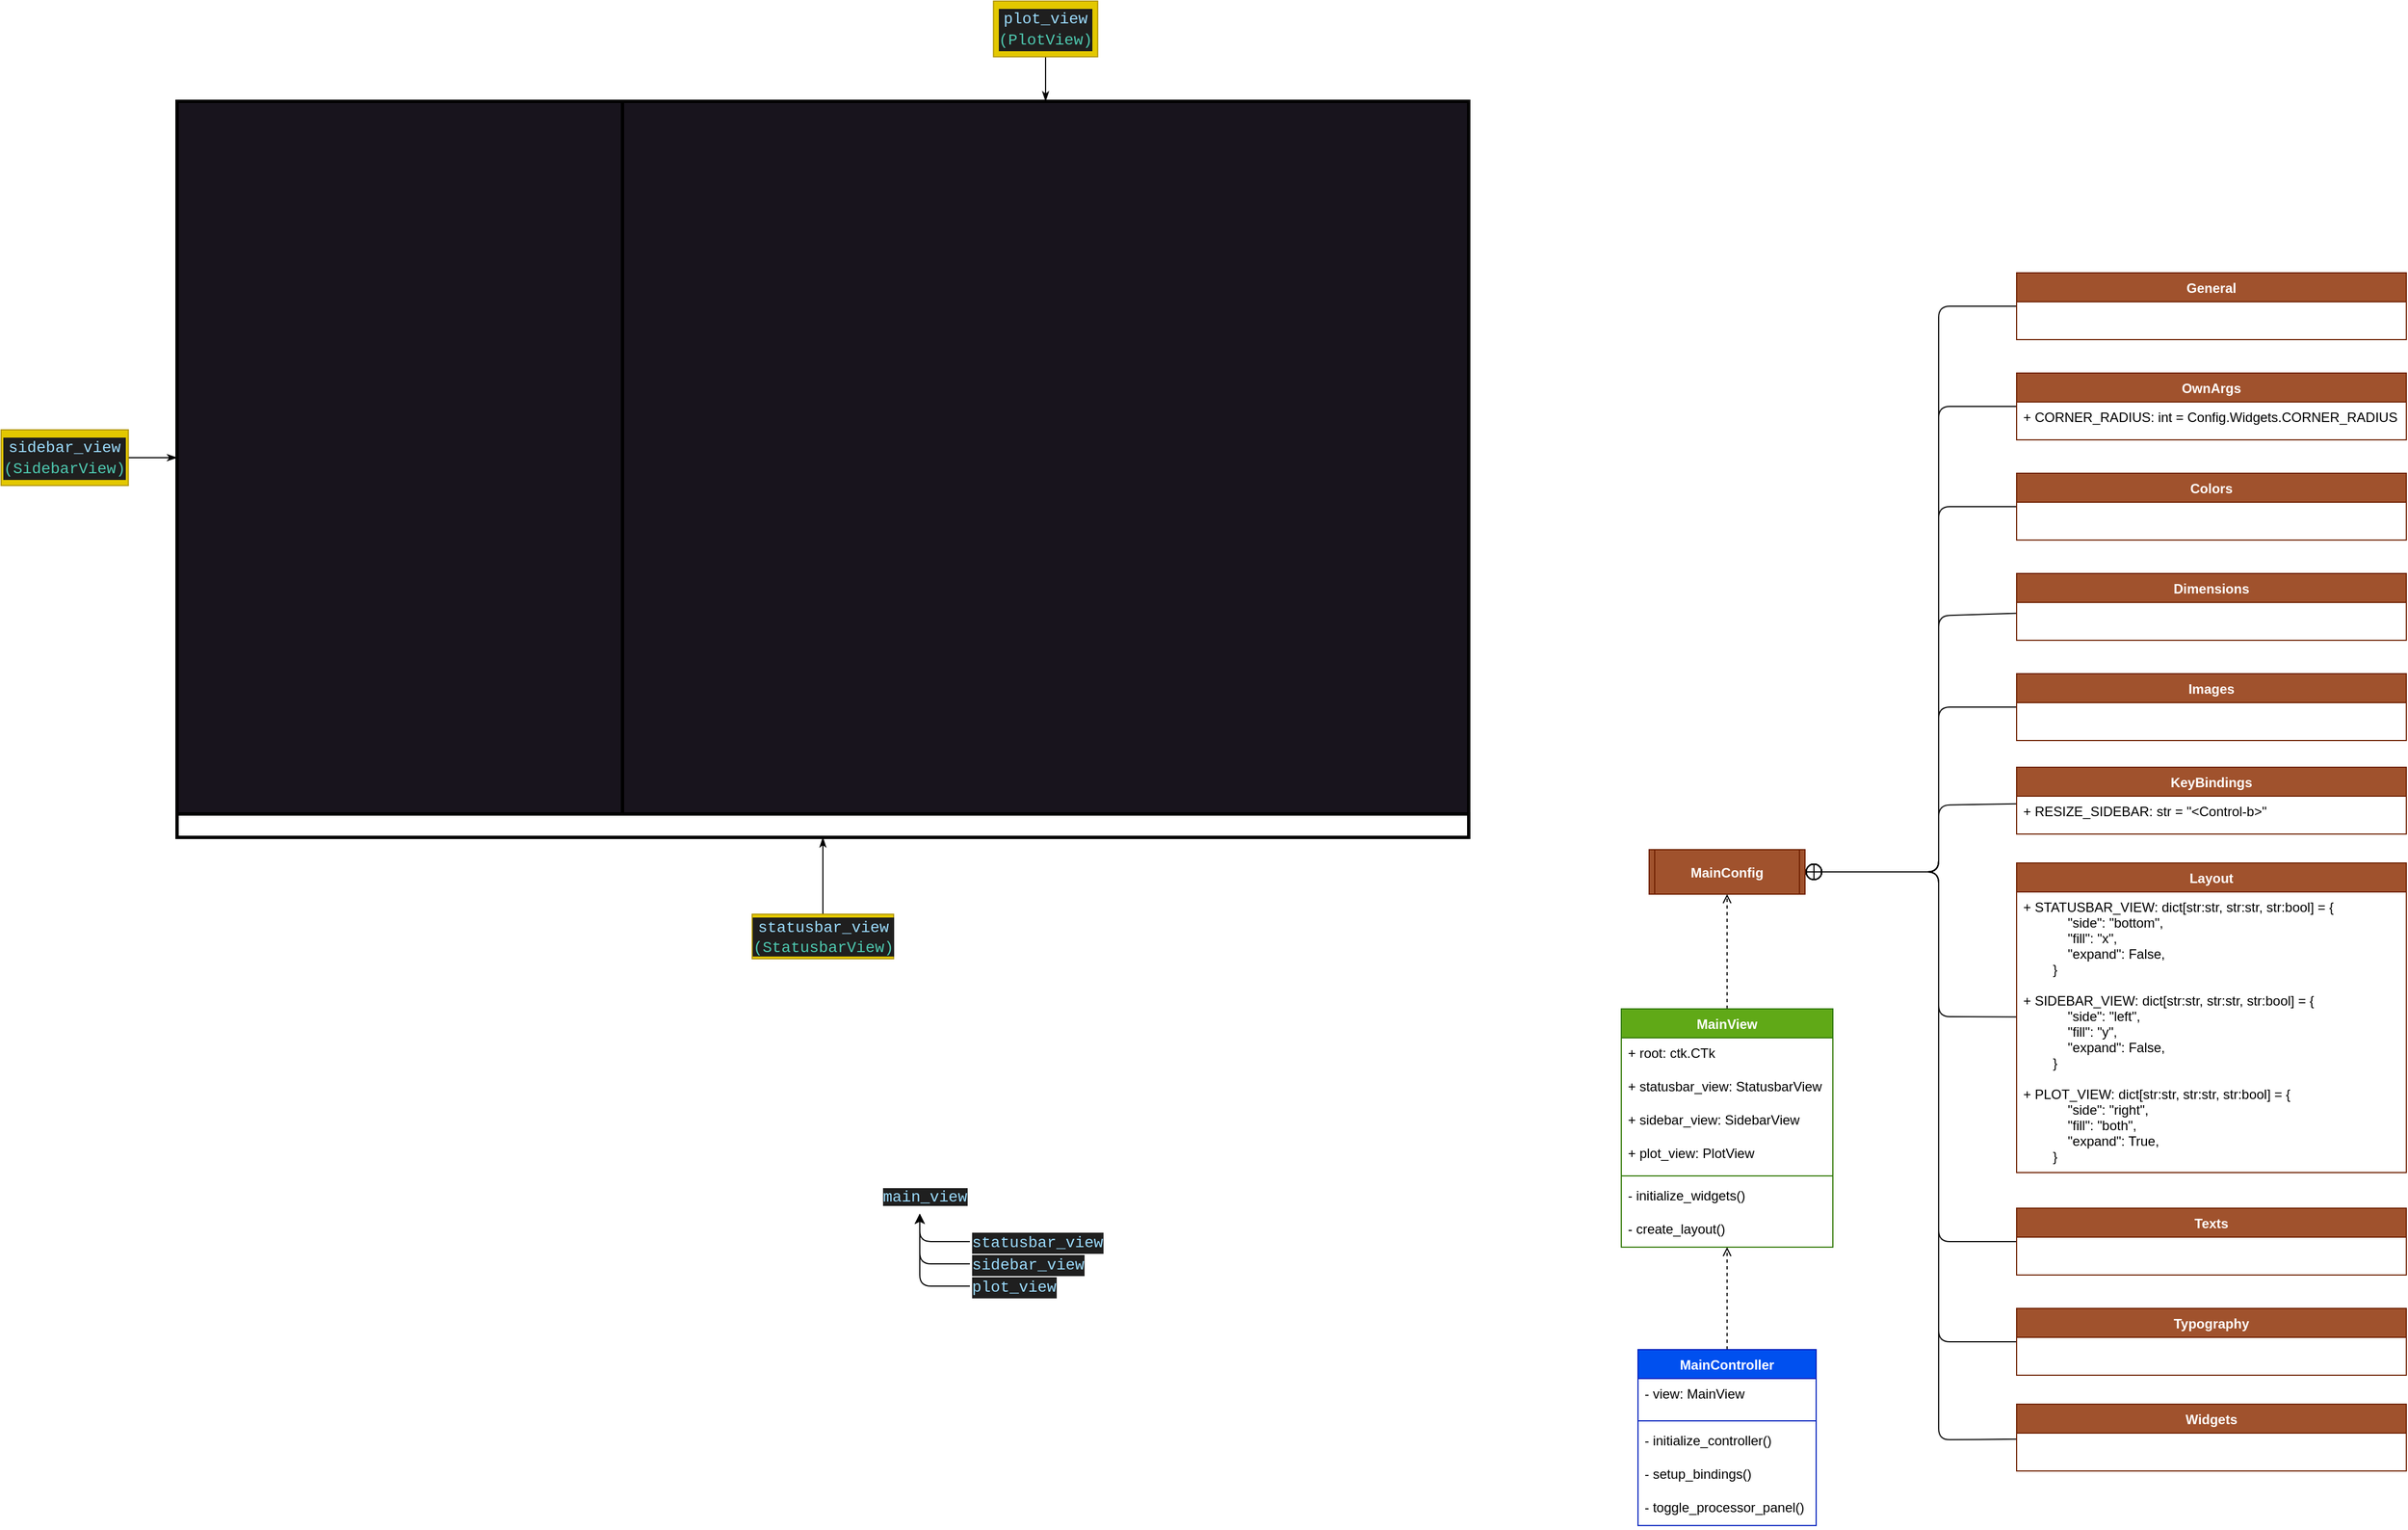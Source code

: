 <mxfile>
    <diagram id="l4zMnrNMG4q-m6INPWq-" name="Page-1">
        <mxGraphModel dx="9788" dy="-8769" grid="1" gridSize="10" guides="1" tooltips="1" connect="1" arrows="1" fold="1" page="1" pageScale="1" pageWidth="1169" pageHeight="827" math="0" shadow="0">
            <root>
                <mxCell id="0"/>
                <mxCell id="1" parent="0"/>
                <mxCell id="2" value="" style="rounded=0;whiteSpace=wrap;html=1;fillColor=#18141D;" parent="1" vertex="1">
                    <mxGeometry x="-9162" y="9187" width="1160" height="661" as="geometry"/>
                </mxCell>
                <mxCell id="3" value="" style="rounded=0;whiteSpace=wrap;html=1;strokeWidth=3;" parent="1" vertex="1">
                    <mxGeometry x="-9162" y="9827" width="1160" height="21" as="geometry"/>
                </mxCell>
                <mxCell id="6" value="" style="rounded=0;whiteSpace=wrap;html=1;fillColor=#18141D;strokeWidth=3;" parent="1" vertex="1">
                    <mxGeometry x="-9162" y="9187" width="400" height="640" as="geometry"/>
                </mxCell>
                <mxCell id="47" style="edgeStyle=none;html=1;entryX=0;entryY=0.5;entryDx=0;entryDy=0;startArrow=none;startFill=0;endArrow=classicThin;endFill=1;" parent="1" source="48" edge="1">
                    <mxGeometry relative="1" as="geometry">
                        <mxPoint x="-9162" y="9507" as="targetPoint"/>
                    </mxGeometry>
                </mxCell>
                <mxCell id="48" value="&lt;div style=&quot;color: rgb(204, 204, 204); background-color: rgb(31, 31, 31); font-family: Consolas, &amp;quot;Courier New&amp;quot;, monospace; font-weight: normal; font-size: 14px; line-height: 19px;&quot;&gt;&lt;div style=&quot;line-height: 19px;&quot;&gt;&lt;div style=&quot;line-height: 19px;&quot;&gt;&lt;div style=&quot;line-height: 19px;&quot;&gt;&lt;div style=&quot;line-height: 19px;&quot;&gt;&lt;div style=&quot;line-height: 19px;&quot;&gt;&lt;span style=&quot;color: #9cdcfe;&quot;&gt;sidebar_view&lt;/span&gt;&lt;/div&gt;&lt;/div&gt;&lt;div style=&quot;line-height: 19px;&quot;&gt;&lt;span style=&quot;color: #4ec9b0;&quot;&gt;(&lt;/span&gt;&lt;span style=&quot;color: rgb(78, 201, 176);&quot;&gt;SidebarView&lt;/span&gt;&lt;span style=&quot;color: rgb(78, 201, 176);&quot;&gt;)&lt;/span&gt;&lt;br&gt;&lt;/div&gt;&lt;/div&gt;&lt;/div&gt;&lt;/div&gt;&lt;/div&gt;" style="text;whiteSpace=wrap;html=1;align=center;fillColor=#e3c800;fontColor=#000000;strokeColor=#B09500;" parent="1" vertex="1">
                    <mxGeometry x="-9320" y="9482" width="114.25" height="50" as="geometry"/>
                </mxCell>
                <mxCell id="49" style="edgeStyle=none;html=1;entryX=0.5;entryY=1;entryDx=0;entryDy=0;startArrow=none;startFill=0;endArrow=classicThin;endFill=1;" parent="1" source="50" target="3" edge="1">
                    <mxGeometry relative="1" as="geometry"/>
                </mxCell>
                <mxCell id="50" value="&lt;div style=&quot;color: rgb(204, 204, 204); background-color: rgb(31, 31, 31); font-family: Consolas, &amp;quot;Courier New&amp;quot;, monospace; font-size: 14px; line-height: 19px;&quot;&gt;&lt;span style=&quot;color: #9cdcfe;&quot;&gt;statusbar_view&lt;/span&gt;&lt;/div&gt;&lt;span style=&quot;color: rgb(78, 201, 176); font-family: Consolas, &amp;quot;Courier New&amp;quot;, monospace; font-size: 14px; background-color: rgb(31, 31, 31);&quot;&gt;(&lt;/span&gt;&lt;span style=&quot;color: rgb(78, 201, 176); background-color: rgb(31, 31, 31); font-family: Consolas, &amp;quot;Courier New&amp;quot;, monospace; font-size: 14px;&quot;&gt;StatusbarView)&lt;/span&gt;&lt;span style=&quot;color: rgb(78, 201, 176); font-family: Consolas, &amp;quot;Courier New&amp;quot;, monospace; font-size: 14px; background-color: rgb(31, 31, 31);&quot;&gt;&lt;br&gt;&lt;/span&gt;" style="text;html=1;strokeColor=#B09500;fillColor=#e3c800;align=center;verticalAlign=middle;whiteSpace=wrap;rounded=0;fontColor=#000000;" parent="1" vertex="1">
                    <mxGeometry x="-8645.5" y="9917" width="127" height="40" as="geometry"/>
                </mxCell>
                <mxCell id="51" value="" style="rounded=0;whiteSpace=wrap;html=1;fillColor=#18141D;strokeWidth=3;" parent="1" vertex="1">
                    <mxGeometry x="-8762" y="9187" width="759.98" height="640" as="geometry"/>
                </mxCell>
                <mxCell id="52" style="edgeStyle=none;html=1;entryX=0.5;entryY=0;entryDx=0;entryDy=0;startArrow=none;startFill=0;endArrow=classicThin;endFill=1;" parent="1" source="53" target="51" edge="1">
                    <mxGeometry relative="1" as="geometry"/>
                </mxCell>
                <mxCell id="53" value="&lt;div style=&quot;color: rgb(204, 204, 204); background-color: rgb(31, 31, 31); font-family: Consolas, &amp;quot;Courier New&amp;quot;, monospace; font-weight: normal; font-size: 14px; line-height: 19px;&quot;&gt;&lt;div style=&quot;line-height: 19px;&quot;&gt;&lt;div style=&quot;line-height: 19px;&quot;&gt;&lt;div style=&quot;line-height: 19px;&quot;&gt;&lt;div style=&quot;line-height: 19px;&quot;&gt;&lt;div style=&quot;line-height: 19px;&quot;&gt;&lt;div style=&quot;line-height: 19px;&quot;&gt;&lt;span style=&quot;color: #9cdcfe;&quot;&gt;plot_view&lt;/span&gt;&lt;/div&gt;&lt;/div&gt;&lt;/div&gt;&lt;div style=&quot;line-height: 19px;&quot;&gt;&lt;span style=&quot;color: #4ec9b0;&quot;&gt;(&lt;/span&gt;&lt;span style=&quot;color: rgb(78, 201, 176);&quot;&gt;PlotView&lt;/span&gt;&lt;span style=&quot;color: rgb(78, 201, 176);&quot;&gt;)&lt;/span&gt;&lt;br&gt;&lt;/div&gt;&lt;/div&gt;&lt;/div&gt;&lt;/div&gt;&lt;/div&gt;" style="text;whiteSpace=wrap;html=1;align=center;fillColor=#e3c800;fontColor=#000000;strokeColor=#B09500;" parent="1" vertex="1">
                    <mxGeometry x="-8428.8" y="9097" width="93.57" height="50" as="geometry"/>
                </mxCell>
                <mxCell id="69" value="&lt;span style=&quot;color: rgb(156, 220, 254); font-family: Consolas, &amp;quot;Courier New&amp;quot;, monospace; font-size: 14px; text-align: center; background-color: rgb(31, 31, 31);&quot;&gt;main_view&lt;/span&gt;" style="text;whiteSpace=wrap;html=1;" parent="1" vertex="1">
                    <mxGeometry x="-8530" y="10156" width="70" height="30" as="geometry"/>
                </mxCell>
                <mxCell id="70" style="edgeStyle=none;html=1;entryX=0.5;entryY=1;entryDx=0;entryDy=0;" parent="1" source="71" target="69" edge="1">
                    <mxGeometry relative="1" as="geometry">
                        <Array as="points">
                            <mxPoint x="-8495" y="10211"/>
                        </Array>
                    </mxGeometry>
                </mxCell>
                <mxCell id="71" value="&lt;div style=&quot;color: rgb(204, 204, 204); background-color: rgb(31, 31, 31); font-family: Consolas, &amp;quot;Courier New&amp;quot;, monospace; font-size: 14px; line-height: 19px;&quot;&gt;&lt;span style=&quot;color: #9cdcfe;&quot;&gt;statusbar_view&lt;/span&gt;&lt;/div&gt;" style="text;whiteSpace=wrap;html=1;" parent="1" vertex="1">
                    <mxGeometry x="-8450" y="10196" width="120" height="30" as="geometry"/>
                </mxCell>
                <mxCell id="73" style="edgeStyle=none;html=1;entryX=0.5;entryY=1;entryDx=0;entryDy=0;" parent="1" source="72" target="69" edge="1">
                    <mxGeometry relative="1" as="geometry">
                        <Array as="points">
                            <mxPoint x="-8495" y="10231"/>
                        </Array>
                    </mxGeometry>
                </mxCell>
                <mxCell id="72" value="&lt;div style=&quot;color: rgb(204, 204, 204); background-color: rgb(31, 31, 31); font-family: Consolas, &amp;quot;Courier New&amp;quot;, monospace; font-weight: normal; font-size: 14px; line-height: 19px;&quot;&gt;&lt;div&gt;&lt;span style=&quot;color: #9cdcfe;&quot;&gt;sidebar_view&lt;/span&gt;&lt;/div&gt;&lt;/div&gt;" style="text;whiteSpace=wrap;html=1;" parent="1" vertex="1">
                    <mxGeometry x="-8450" y="10216" width="100" height="30" as="geometry"/>
                </mxCell>
                <mxCell id="75" style="edgeStyle=none;html=1;entryX=0.5;entryY=1;entryDx=0;entryDy=0;" parent="1" source="74" target="69" edge="1">
                    <mxGeometry relative="1" as="geometry">
                        <Array as="points">
                            <mxPoint x="-8495" y="10251"/>
                        </Array>
                    </mxGeometry>
                </mxCell>
                <mxCell id="74" value="&lt;div style=&quot;color: rgb(204, 204, 204); background-color: rgb(31, 31, 31); font-family: Consolas, &amp;quot;Courier New&amp;quot;, monospace; font-weight: normal; font-size: 14px; line-height: 19px;&quot;&gt;&lt;div&gt;&lt;span style=&quot;color: #9cdcfe;&quot;&gt;plot_view&lt;/span&gt;&lt;/div&gt;&lt;/div&gt;" style="text;whiteSpace=wrap;html=1;" parent="1" vertex="1">
                    <mxGeometry x="-8450" y="10236" width="70" height="30" as="geometry"/>
                </mxCell>
                <mxCell id="144" style="edgeStyle=none;html=1;endArrow=open;endFill=0;dashed=1;" parent="1" source="76" target="82" edge="1">
                    <mxGeometry relative="1" as="geometry"/>
                </mxCell>
                <mxCell id="76" value="MainController" style="swimlane;fontStyle=1;align=center;verticalAlign=top;childLayout=stackLayout;horizontal=1;startSize=26;horizontalStack=0;resizeParent=1;resizeParentMax=0;resizeLast=0;collapsible=1;marginBottom=0;rounded=0;fillColor=#0050ef;fontColor=#ffffff;strokeColor=#001DBC;" parent="1" vertex="1">
                    <mxGeometry x="-7850" y="10308" width="160" height="158" as="geometry"/>
                </mxCell>
                <mxCell id="77" value="- view: MainView" style="text;strokeColor=none;fillColor=none;align=left;verticalAlign=top;spacingLeft=4;spacingRight=4;overflow=hidden;rotatable=0;points=[[0,0.5],[1,0.5]];portConstraint=eastwest;rounded=0;" parent="76" vertex="1">
                    <mxGeometry y="26" width="160" height="34" as="geometry"/>
                </mxCell>
                <mxCell id="78" value="" style="line;strokeWidth=1;fillColor=none;align=left;verticalAlign=middle;spacingTop=-1;spacingLeft=3;spacingRight=3;rotatable=0;labelPosition=right;points=[];portConstraint=eastwest;strokeColor=inherit;rounded=0;" parent="76" vertex="1">
                    <mxGeometry y="60" width="160" height="8" as="geometry"/>
                </mxCell>
                <mxCell id="79" value="- initialize_controller()" style="text;strokeColor=none;fillColor=none;align=left;verticalAlign=top;spacingLeft=4;spacingRight=4;overflow=hidden;rotatable=0;points=[[0,0.5],[1,0.5]];portConstraint=eastwest;rounded=0;" parent="76" vertex="1">
                    <mxGeometry y="68" width="160" height="30" as="geometry"/>
                </mxCell>
                <mxCell id="80" value="- setup_bindings()" style="text;strokeColor=none;fillColor=none;align=left;verticalAlign=top;spacingLeft=4;spacingRight=4;overflow=hidden;rotatable=0;points=[[0,0.5],[1,0.5]];portConstraint=eastwest;rounded=0;" parent="76" vertex="1">
                    <mxGeometry y="98" width="160" height="30" as="geometry"/>
                </mxCell>
                <mxCell id="81" value="- toggle_processor_panel()" style="text;strokeColor=none;fillColor=none;align=left;verticalAlign=top;spacingLeft=4;spacingRight=4;overflow=hidden;rotatable=0;points=[[0,0.5],[1,0.5]];portConstraint=eastwest;rounded=0;" parent="76" vertex="1">
                    <mxGeometry y="128" width="160" height="30" as="geometry"/>
                </mxCell>
                <mxCell id="145" style="edgeStyle=none;html=1;dashed=1;endArrow=open;endFill=0;" parent="1" source="82" target="97" edge="1">
                    <mxGeometry relative="1" as="geometry"/>
                </mxCell>
                <mxCell id="82" value="MainView" style="swimlane;fontStyle=1;align=center;verticalAlign=top;childLayout=stackLayout;horizontal=1;startSize=26;horizontalStack=0;resizeParent=1;resizeParentMax=0;resizeLast=0;collapsible=1;marginBottom=0;rounded=0;fillColor=#60a917;fontColor=#ffffff;strokeColor=#2D7600;" parent="1" vertex="1">
                    <mxGeometry x="-7865" y="10002" width="190" height="214" as="geometry"/>
                </mxCell>
                <mxCell id="83" value="+ root: ctk.CTk" style="text;strokeColor=none;fillColor=none;align=left;verticalAlign=top;spacingLeft=4;spacingRight=4;overflow=hidden;rotatable=0;points=[[0,0.5],[1,0.5]];portConstraint=eastwest;rounded=0;" parent="82" vertex="1">
                    <mxGeometry y="26" width="190" height="30" as="geometry"/>
                </mxCell>
                <mxCell id="84" value="+ statusbar_view: StatusbarView" style="text;strokeColor=none;fillColor=none;align=left;verticalAlign=top;spacingLeft=4;spacingRight=4;overflow=hidden;rotatable=0;points=[[0,0.5],[1,0.5]];portConstraint=eastwest;rounded=0;" parent="82" vertex="1">
                    <mxGeometry y="56" width="190" height="30" as="geometry"/>
                </mxCell>
                <mxCell id="85" value="+ sidebar_view: SidebarView" style="text;strokeColor=none;fillColor=none;align=left;verticalAlign=top;spacingLeft=4;spacingRight=4;overflow=hidden;rotatable=0;points=[[0,0.5],[1,0.5]];portConstraint=eastwest;rounded=0;" parent="82" vertex="1">
                    <mxGeometry y="86" width="190" height="30" as="geometry"/>
                </mxCell>
                <mxCell id="86" value="+ plot_view: PlotView" style="text;strokeColor=none;fillColor=none;align=left;verticalAlign=top;spacingLeft=4;spacingRight=4;overflow=hidden;rotatable=0;points=[[0,0.5],[1,0.5]];portConstraint=eastwest;rounded=0;" parent="82" vertex="1">
                    <mxGeometry y="116" width="190" height="30" as="geometry"/>
                </mxCell>
                <mxCell id="87" value="" style="line;strokeWidth=1;fillColor=none;align=left;verticalAlign=middle;spacingTop=-1;spacingLeft=3;spacingRight=3;rotatable=0;labelPosition=right;points=[];portConstraint=eastwest;strokeColor=inherit;rounded=0;" parent="82" vertex="1">
                    <mxGeometry y="146" width="190" height="8" as="geometry"/>
                </mxCell>
                <mxCell id="88" value="- initialize_widgets()" style="text;strokeColor=none;fillColor=none;align=left;verticalAlign=top;spacingLeft=4;spacingRight=4;overflow=hidden;rotatable=0;points=[[0,0.5],[1,0.5]];portConstraint=eastwest;rounded=0;" parent="82" vertex="1">
                    <mxGeometry y="154" width="190" height="30" as="geometry"/>
                </mxCell>
                <mxCell id="89" value="- create_layout()" style="text;strokeColor=none;fillColor=none;align=left;verticalAlign=top;spacingLeft=4;spacingRight=4;overflow=hidden;rotatable=0;points=[[0,0.5],[1,0.5]];portConstraint=eastwest;rounded=0;" parent="82" vertex="1">
                    <mxGeometry y="184" width="190" height="30" as="geometry"/>
                </mxCell>
                <mxCell id="142" style="edgeStyle=none;html=1;entryX=1;entryY=0.5;entryDx=0;entryDy=0;endArrow=circlePlus;endFill=0;" parent="1" source="94" target="97" edge="1">
                    <mxGeometry relative="1" as="geometry">
                        <Array as="points">
                            <mxPoint x="-7580" y="9371"/>
                            <mxPoint x="-7580" y="9879"/>
                        </Array>
                    </mxGeometry>
                </mxCell>
                <mxCell id="94" value="General" style="swimlane;fontStyle=1;align=center;verticalAlign=top;childLayout=stackLayout;horizontal=1;startSize=26;horizontalStack=0;resizeParent=1;resizeParentMax=0;resizeLast=0;collapsible=1;marginBottom=0;rounded=0;fillColor=#a0522d;fontColor=#ffffff;strokeColor=#6D1F00;" parent="1" vertex="1">
                    <mxGeometry x="-7510" y="9341" width="350" height="60" as="geometry"/>
                </mxCell>
                <mxCell id="97" value="MainConfig" style="shape=process2;fixedSize=1;size=5;fontStyle=1;fillColor=#a0522d;fontColor=#ffffff;strokeColor=#6D1F00;" parent="1" vertex="1">
                    <mxGeometry x="-7840" y="9859" width="140" height="40" as="geometry"/>
                </mxCell>
                <mxCell id="140" style="edgeStyle=none;html=1;entryX=1;entryY=0.5;entryDx=0;entryDy=0;endArrow=circlePlus;endFill=0;" parent="1" source="101" target="97" edge="1">
                    <mxGeometry relative="1" as="geometry">
                        <Array as="points">
                            <mxPoint x="-7580" y="9551"/>
                            <mxPoint x="-7580" y="9879"/>
                        </Array>
                    </mxGeometry>
                </mxCell>
                <mxCell id="101" value="Colors" style="swimlane;fontStyle=1;align=center;verticalAlign=top;childLayout=stackLayout;horizontal=1;startSize=26;horizontalStack=0;resizeParent=1;resizeParentMax=0;resizeLast=0;collapsible=1;marginBottom=0;rounded=0;fillColor=#a0522d;fontColor=#ffffff;strokeColor=#6D1F00;" parent="1" vertex="1">
                    <mxGeometry x="-7510" y="9521" width="350" height="60" as="geometry"/>
                </mxCell>
                <mxCell id="139" style="edgeStyle=none;html=1;entryX=1;entryY=0.5;entryDx=0;entryDy=0;endArrow=circlePlus;endFill=0;" parent="1" source="105" target="97" edge="1">
                    <mxGeometry relative="1" as="geometry">
                        <Array as="points">
                            <mxPoint x="-7580" y="9649"/>
                            <mxPoint x="-7580" y="9879"/>
                        </Array>
                    </mxGeometry>
                </mxCell>
                <mxCell id="105" value="Dimensions" style="swimlane;fontStyle=1;align=center;verticalAlign=top;childLayout=stackLayout;horizontal=1;startSize=26;horizontalStack=0;resizeParent=1;resizeParentMax=0;resizeLast=0;collapsible=1;marginBottom=0;rounded=0;fillColor=#a0522d;fontColor=#ffffff;strokeColor=#6D1F00;" parent="1" vertex="1">
                    <mxGeometry x="-7510" y="9611" width="350" height="60" as="geometry"/>
                </mxCell>
                <mxCell id="138" style="edgeStyle=none;html=1;entryX=1;entryY=0.5;entryDx=0;entryDy=0;endArrow=circlePlus;endFill=0;" parent="1" source="111" target="97" edge="1">
                    <mxGeometry relative="1" as="geometry">
                        <Array as="points">
                            <mxPoint x="-7580" y="9731"/>
                            <mxPoint x="-7580" y="9879"/>
                        </Array>
                    </mxGeometry>
                </mxCell>
                <mxCell id="111" value="Images" style="swimlane;fontStyle=1;align=center;verticalAlign=top;childLayout=stackLayout;horizontal=1;startSize=26;horizontalStack=0;resizeParent=1;resizeParentMax=0;resizeLast=0;collapsible=1;marginBottom=0;rounded=0;fillColor=#a0522d;fontColor=#ffffff;strokeColor=#6D1F00;" parent="1" vertex="1">
                    <mxGeometry x="-7510" y="9701" width="350" height="60" as="geometry"/>
                </mxCell>
                <mxCell id="133" style="edgeStyle=none;html=1;entryX=1;entryY=0.5;entryDx=0;entryDy=0;endArrow=circlePlus;endFill=0;" parent="1" source="113" target="97" edge="1">
                    <mxGeometry relative="1" as="geometry">
                        <Array as="points">
                            <mxPoint x="-7580" y="10009"/>
                            <mxPoint x="-7580" y="9879"/>
                        </Array>
                    </mxGeometry>
                </mxCell>
                <mxCell id="113" value="Layout" style="swimlane;fontStyle=1;align=center;verticalAlign=top;childLayout=stackLayout;horizontal=1;startSize=26;horizontalStack=0;resizeParent=1;resizeParentMax=0;resizeLast=0;collapsible=1;marginBottom=0;rounded=0;fillColor=#a0522d;fontColor=#ffffff;strokeColor=#6D1F00;" parent="1" vertex="1">
                    <mxGeometry x="-7510" y="9871" width="350" height="278" as="geometry"/>
                </mxCell>
                <mxCell id="114" value="+ STATUSBAR_VIEW: dict[str:str, str:str, str:bool] = {&#10;            &quot;side&quot;: &quot;bottom&quot;,&#10;            &quot;fill&quot;: &quot;x&quot;,&#10;            &quot;expand&quot;: False,&#10;        }" style="text;strokeColor=none;fillColor=none;align=left;verticalAlign=top;spacingLeft=4;spacingRight=4;overflow=hidden;rotatable=0;points=[[0,0.5],[1,0.5]];portConstraint=eastwest;rounded=0;" parent="113" vertex="1">
                    <mxGeometry y="26" width="350" height="84" as="geometry"/>
                </mxCell>
                <mxCell id="129" value="+ SIDEBAR_VIEW: dict[str:str, str:str, str:bool] = {&#10;            &quot;side&quot;: &quot;left&quot;,&#10;            &quot;fill&quot;: &quot;y&quot;,&#10;            &quot;expand&quot;: False,&#10;        }" style="text;strokeColor=none;fillColor=none;align=left;verticalAlign=top;spacingLeft=4;spacingRight=4;overflow=hidden;rotatable=0;points=[[0,0.5],[1,0.5]];portConstraint=eastwest;rounded=0;" parent="113" vertex="1">
                    <mxGeometry y="110" width="350" height="84" as="geometry"/>
                </mxCell>
                <mxCell id="130" value="+ PLOT_VIEW: dict[str:str, str:str, str:bool] = {&#10;            &quot;side&quot;: &quot;right&quot;,&#10;            &quot;fill&quot;: &quot;both&quot;,&#10;            &quot;expand&quot;: True,&#10;        }" style="text;strokeColor=none;fillColor=none;align=left;verticalAlign=top;spacingLeft=4;spacingRight=4;overflow=hidden;rotatable=0;points=[[0,0.5],[1,0.5]];portConstraint=eastwest;rounded=0;" parent="113" vertex="1">
                    <mxGeometry y="194" width="350" height="84" as="geometry"/>
                </mxCell>
                <mxCell id="136" style="edgeStyle=none;html=1;entryX=1;entryY=0.5;entryDx=0;entryDy=0;endArrow=circlePlus;endFill=0;" parent="1" source="116" target="97" edge="1">
                    <mxGeometry relative="1" as="geometry">
                        <Array as="points">
                            <mxPoint x="-7580" y="10301"/>
                            <mxPoint x="-7580" y="9879"/>
                        </Array>
                    </mxGeometry>
                </mxCell>
                <mxCell id="116" value="Typography" style="swimlane;fontStyle=1;align=center;verticalAlign=top;childLayout=stackLayout;horizontal=1;startSize=26;horizontalStack=0;resizeParent=1;resizeParentMax=0;resizeLast=0;collapsible=1;marginBottom=0;rounded=0;fillColor=#a0522d;fontColor=#ffffff;strokeColor=#6D1F00;" parent="1" vertex="1">
                    <mxGeometry x="-7510" y="10271" width="350" height="60" as="geometry"/>
                </mxCell>
                <mxCell id="135" style="edgeStyle=none;html=1;entryX=1;entryY=0.5;entryDx=0;entryDy=0;endArrow=circlePlus;endFill=0;" parent="1" source="118" target="97" edge="1">
                    <mxGeometry relative="1" as="geometry">
                        <Array as="points">
                            <mxPoint x="-7580" y="10211"/>
                            <mxPoint x="-7580" y="9879"/>
                        </Array>
                    </mxGeometry>
                </mxCell>
                <mxCell id="118" value="Texts" style="swimlane;fontStyle=1;align=center;verticalAlign=top;childLayout=stackLayout;horizontal=1;startSize=26;horizontalStack=0;resizeParent=1;resizeParentMax=0;resizeLast=0;collapsible=1;marginBottom=0;rounded=0;fillColor=#a0522d;fontColor=#ffffff;strokeColor=#6D1F00;" parent="1" vertex="1">
                    <mxGeometry x="-7510" y="10181" width="350" height="60" as="geometry"/>
                </mxCell>
                <mxCell id="137" style="edgeStyle=none;html=1;entryX=1;entryY=0.5;entryDx=0;entryDy=0;endArrow=circlePlus;endFill=0;" parent="1" source="120" target="97" edge="1">
                    <mxGeometry relative="1" as="geometry">
                        <Array as="points">
                            <mxPoint x="-7580" y="10389"/>
                            <mxPoint x="-7580" y="9879"/>
                        </Array>
                    </mxGeometry>
                </mxCell>
                <mxCell id="120" value="Widgets" style="swimlane;fontStyle=1;align=center;verticalAlign=top;childLayout=stackLayout;horizontal=1;startSize=26;horizontalStack=0;resizeParent=1;resizeParentMax=0;resizeLast=0;collapsible=1;marginBottom=0;rounded=0;fillColor=#a0522d;fontColor=#ffffff;strokeColor=#6D1F00;" parent="1" vertex="1">
                    <mxGeometry x="-7510" y="10357" width="350" height="60" as="geometry"/>
                </mxCell>
                <mxCell id="141" style="edgeStyle=none;html=1;entryX=1;entryY=0.5;entryDx=0;entryDy=0;endArrow=circlePlus;endFill=0;" parent="1" source="122" target="97" edge="1">
                    <mxGeometry relative="1" as="geometry">
                        <Array as="points">
                            <mxPoint x="-7580" y="9461"/>
                            <mxPoint x="-7580" y="9879"/>
                        </Array>
                    </mxGeometry>
                </mxCell>
                <mxCell id="122" value="OwnArgs" style="swimlane;fontStyle=1;align=center;verticalAlign=top;childLayout=stackLayout;horizontal=1;startSize=26;horizontalStack=0;resizeParent=1;resizeParentMax=0;resizeLast=0;collapsible=1;marginBottom=0;rounded=0;fillColor=#a0522d;fontColor=#ffffff;strokeColor=#6D1F00;" parent="1" vertex="1">
                    <mxGeometry x="-7510" y="9431" width="350" height="60" as="geometry"/>
                </mxCell>
                <mxCell id="123" value="+ CORNER_RADIUS: int = Config.Widgets.CORNER_RADIUS" style="text;strokeColor=none;fillColor=none;align=left;verticalAlign=top;spacingLeft=4;spacingRight=4;overflow=hidden;rotatable=0;points=[[0,0.5],[1,0.5]];portConstraint=eastwest;rounded=0;" parent="122" vertex="1">
                    <mxGeometry y="26" width="350" height="34" as="geometry"/>
                </mxCell>
                <mxCell id="134" style="edgeStyle=none;html=1;entryX=1;entryY=0.5;entryDx=0;entryDy=0;endArrow=circlePlus;endFill=0;" parent="1" source="127" target="97" edge="1">
                    <mxGeometry relative="1" as="geometry">
                        <Array as="points">
                            <mxPoint x="-7580" y="9819"/>
                            <mxPoint x="-7580" y="9879"/>
                        </Array>
                    </mxGeometry>
                </mxCell>
                <mxCell id="127" value="KeyBindings" style="swimlane;fontStyle=1;align=center;verticalAlign=top;childLayout=stackLayout;horizontal=1;startSize=26;horizontalStack=0;resizeParent=1;resizeParentMax=0;resizeLast=0;collapsible=1;marginBottom=0;rounded=0;fillColor=#a0522d;fontColor=#ffffff;strokeColor=#6D1F00;" parent="1" vertex="1">
                    <mxGeometry x="-7510" y="9785" width="350" height="60" as="geometry"/>
                </mxCell>
                <mxCell id="128" value="+ RESIZE_SIDEBAR: str = &quot;&lt;Control-b&gt;&quot;" style="text;strokeColor=none;fillColor=none;align=left;verticalAlign=top;spacingLeft=4;spacingRight=4;overflow=hidden;rotatable=0;points=[[0,0.5],[1,0.5]];portConstraint=eastwest;rounded=0;" parent="127" vertex="1">
                    <mxGeometry y="26" width="350" height="34" as="geometry"/>
                </mxCell>
            </root>
        </mxGraphModel>
    </diagram>
</mxfile>